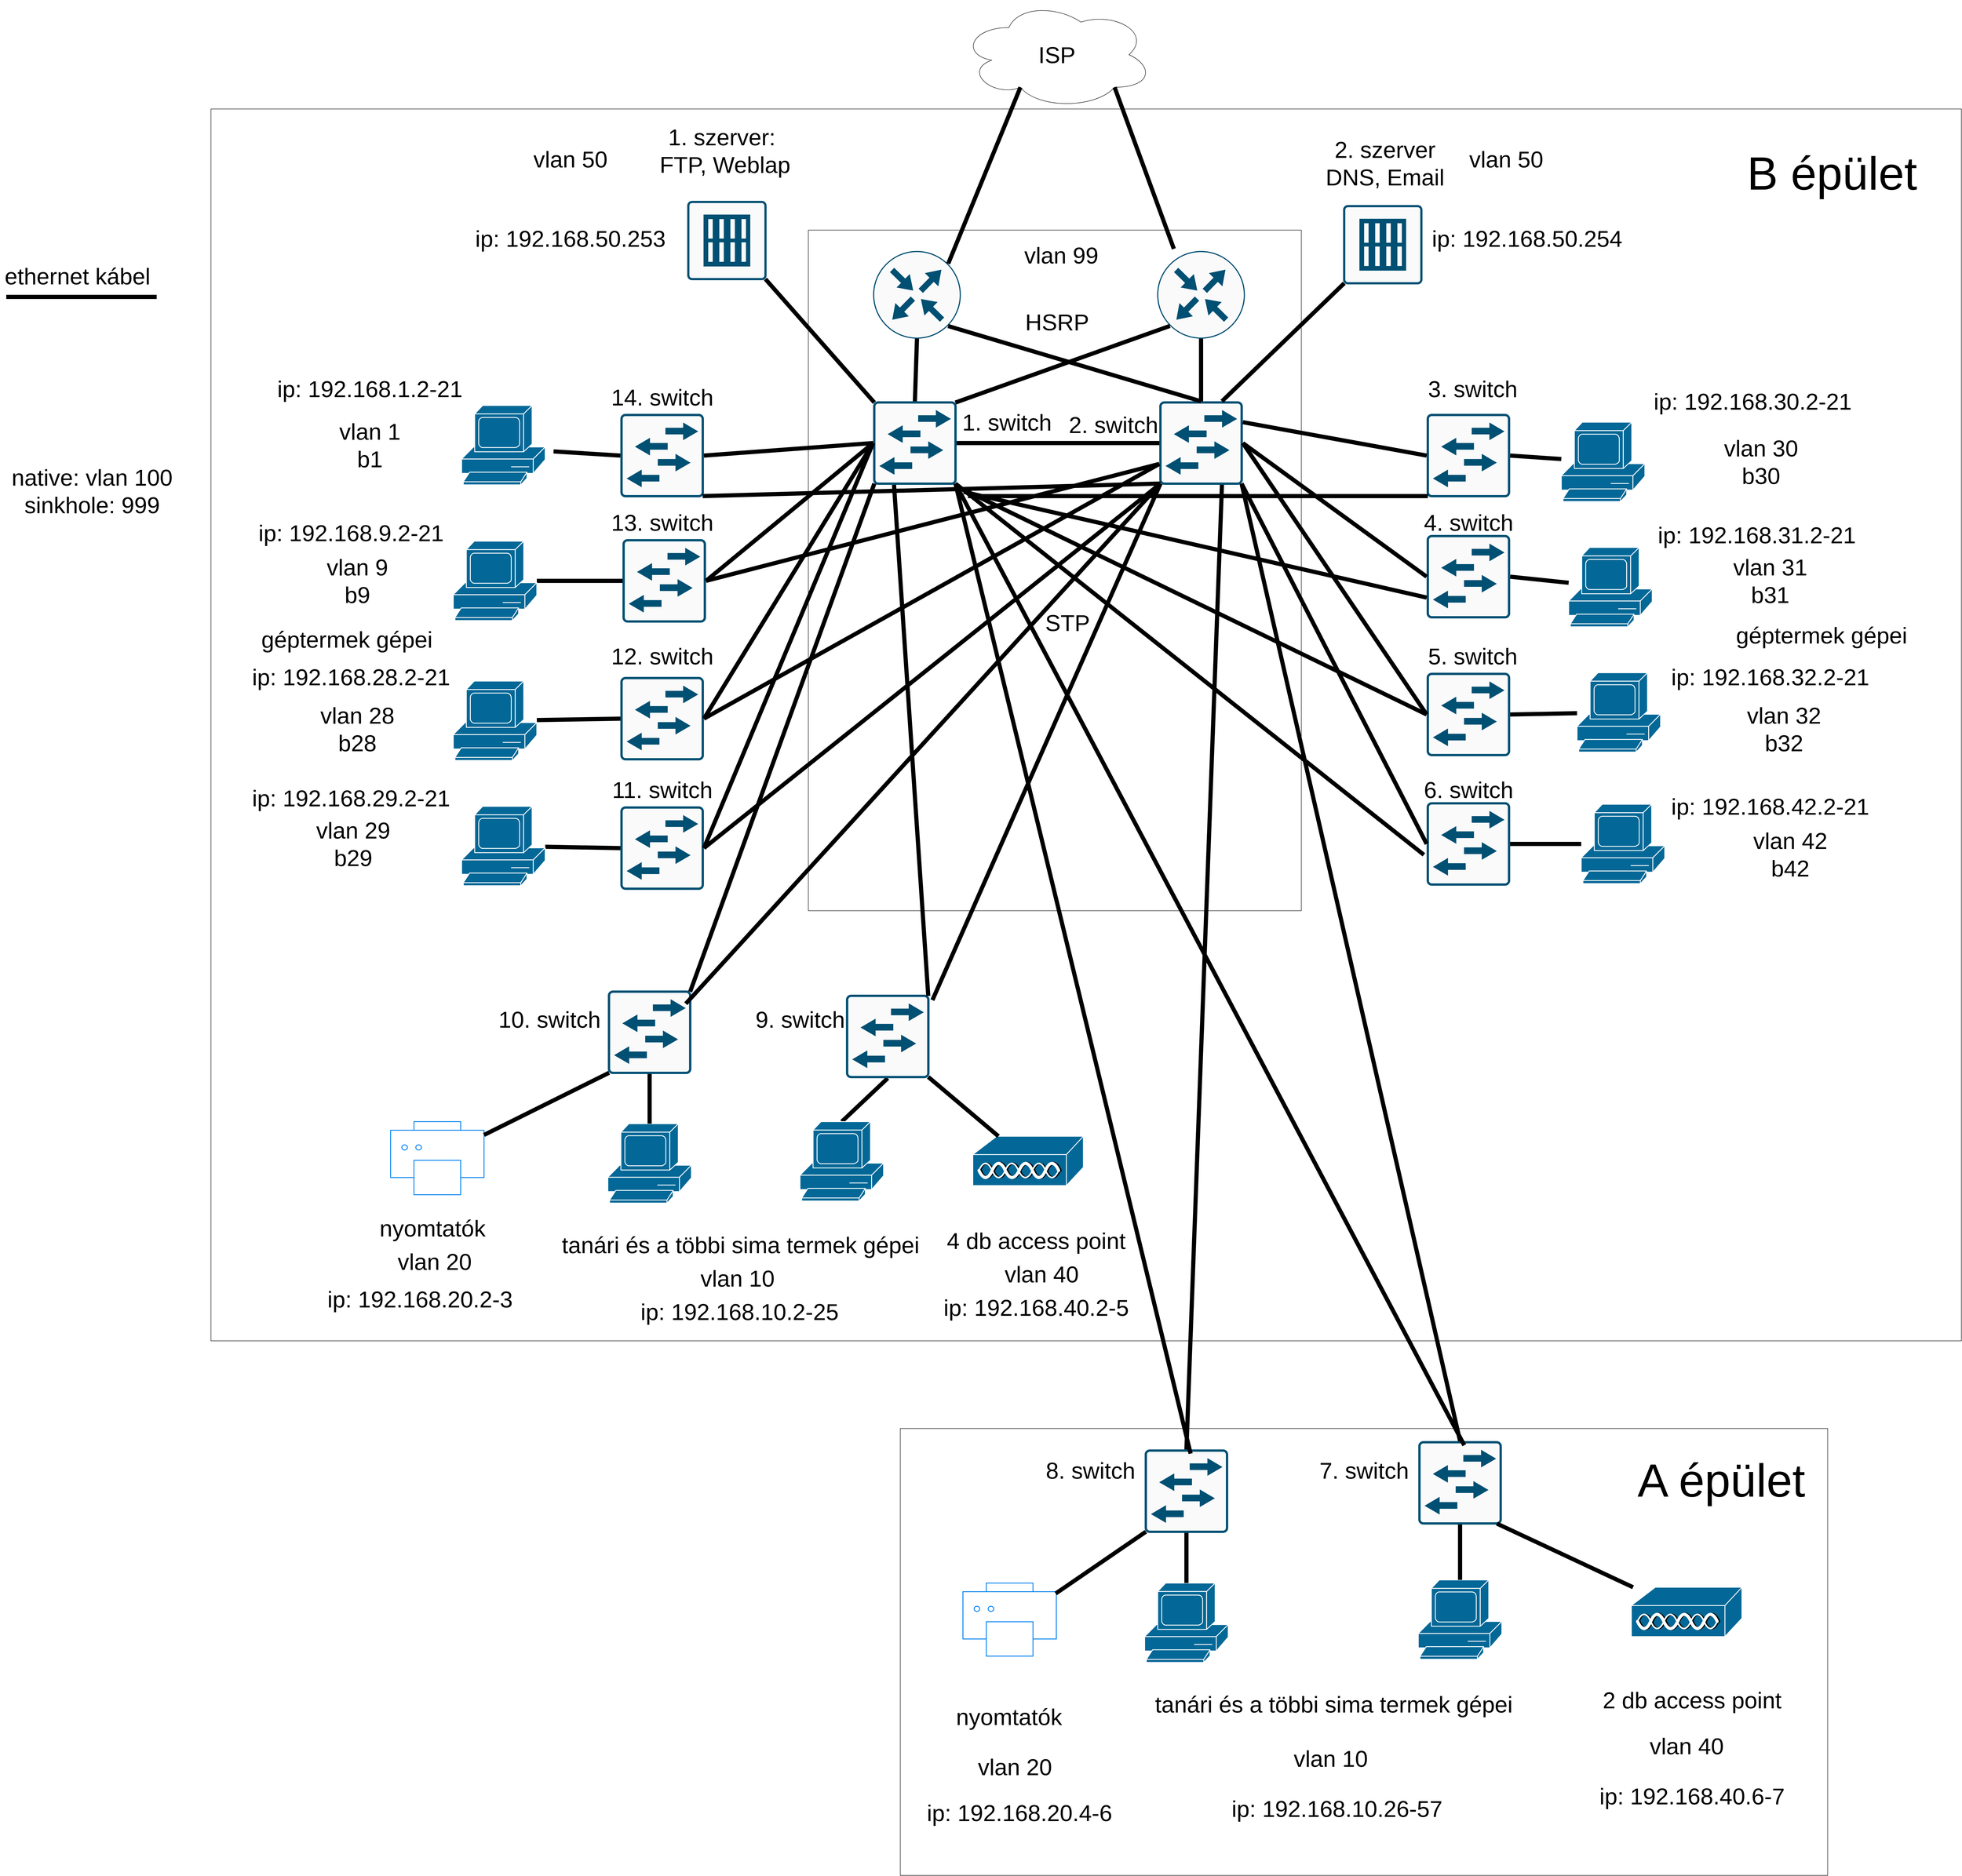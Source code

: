 <mxfile version="24.4.9" type="onedrive">
  <diagram name="1 oldal" id="5TYRXfatZ5aeEl5Z-cwk">
    <mxGraphModel grid="1" page="1" gridSize="10" guides="1" tooltips="1" connect="1" arrows="1" fold="1" pageScale="1" pageWidth="3300" pageHeight="4681" math="0" shadow="0">
      <root>
        <mxCell id="0" />
        <mxCell id="1" parent="0" />
        <mxCell id="AzIIUmgOgyJtSpiYgYKH-45" value="" style="whiteSpace=wrap;html=1;" vertex="1" parent="1">
          <mxGeometry x="1180" y="3190" width="2220" height="1070" as="geometry" />
        </mxCell>
        <mxCell id="AzIIUmgOgyJtSpiYgYKH-43" value="" style="whiteSpace=wrap;html=1;" vertex="1" parent="1">
          <mxGeometry x="-470" y="30" width="4190" height="2950" as="geometry" />
        </mxCell>
        <mxCell id="AzIIUmgOgyJtSpiYgYKH-12" value="" style="whiteSpace=wrap;html=1;" vertex="1" parent="1">
          <mxGeometry x="960" y="320" width="1180" height="1630" as="geometry" />
        </mxCell>
        <mxCell id="c3fOZQiKlPoVgO6o0xT0-1" value="ISP" style="ellipse;shape=cloud;whiteSpace=wrap;html=1;fontSize=55;" vertex="1" parent="1">
          <mxGeometry x="1325" y="-230" width="460" height="260" as="geometry" />
        </mxCell>
        <mxCell id="c3fOZQiKlPoVgO6o0xT0-2" value="" style="sketch=0;points=[[0.5,0,0],[1,0.5,0],[0.5,1,0],[0,0.5,0],[0.145,0.145,0],[0.856,0.145,0],[0.855,0.856,0],[0.145,0.855,0]];verticalLabelPosition=bottom;html=1;verticalAlign=top;aspect=fixed;align=center;pointerEvents=1;shape=mxgraph.cisco19.rect;prIcon=router;fillColor=#FAFAFA;strokeColor=#005073;fontSize=55;" vertex="1" parent="1">
          <mxGeometry x="1115" y="370" width="210" height="210" as="geometry" />
        </mxCell>
        <mxCell id="c3fOZQiKlPoVgO6o0xT0-3" value="" style="sketch=0;points=[[0.5,0,0],[1,0.5,0],[0.5,1,0],[0,0.5,0],[0.145,0.145,0],[0.856,0.145,0],[0.855,0.856,0],[0.145,0.855,0]];verticalLabelPosition=bottom;html=1;verticalAlign=top;aspect=fixed;align=center;pointerEvents=1;shape=mxgraph.cisco19.rect;prIcon=router;fillColor=#FAFAFA;strokeColor=#005073;fontSize=55;" vertex="1" parent="1">
          <mxGeometry x="1795" y="370" width="210" height="210" as="geometry" />
        </mxCell>
        <mxCell id="c3fOZQiKlPoVgO6o0xT0-4" value="" style="sketch=0;points=[[0.015,0.015,0],[0.985,0.015,0],[0.985,0.985,0],[0.015,0.985,0],[0.25,0,0],[0.5,0,0],[0.75,0,0],[1,0.25,0],[1,0.5,0],[1,0.75,0],[0.75,1,0],[0.5,1,0],[0.25,1,0],[0,0.75,0],[0,0.5,0],[0,0.25,0]];verticalLabelPosition=bottom;html=1;verticalAlign=top;aspect=fixed;align=center;pointerEvents=1;shape=mxgraph.cisco19.rect;prIcon=l2_switch;fillColor=#FAFAFA;strokeColor=#005073;fontSize=55;" vertex="1" parent="1">
          <mxGeometry x="1115" y="730" width="200" height="200" as="geometry" />
        </mxCell>
        <mxCell id="c3fOZQiKlPoVgO6o0xT0-5" value="" style="sketch=0;points=[[0.015,0.015,0],[0.985,0.015,0],[0.985,0.985,0],[0.015,0.985,0],[0.25,0,0],[0.5,0,0],[0.75,0,0],[1,0.25,0],[1,0.5,0],[1,0.75,0],[0.75,1,0],[0.5,1,0],[0.25,1,0],[0,0.75,0],[0,0.5,0],[0,0.25,0]];verticalLabelPosition=bottom;html=1;verticalAlign=top;aspect=fixed;align=center;pointerEvents=1;shape=mxgraph.cisco19.rect;prIcon=l2_switch;fillColor=#FAFAFA;strokeColor=#005073;fontSize=55;" vertex="1" parent="1">
          <mxGeometry x="1800" y="730" width="200" height="200" as="geometry" />
        </mxCell>
        <mxCell id="YpwqEtSU8wjXPmO63XaZ-47" style="edgeStyle=none;rounded=0;orthogonalLoop=1;jettySize=auto;html=1;exitX=0;exitY=0.5;exitDx=0;exitDy=0;exitPerimeter=0;strokeWidth=10;fontSize=55;endArrow=none;endFill=0;" edge="1" parent="1" source="c3fOZQiKlPoVgO6o0xT0-6">
          <mxGeometry relative="1" as="geometry">
            <mxPoint x="350" y="850" as="targetPoint" />
          </mxGeometry>
        </mxCell>
        <mxCell id="c3fOZQiKlPoVgO6o0xT0-6" value="" style="sketch=0;points=[[0.015,0.015,0],[0.985,0.015,0],[0.985,0.985,0],[0.015,0.985,0],[0.25,0,0],[0.5,0,0],[0.75,0,0],[1,0.25,0],[1,0.5,0],[1,0.75,0],[0.75,1,0],[0.5,1,0],[0.25,1,0],[0,0.75,0],[0,0.5,0],[0,0.25,0]];verticalLabelPosition=bottom;html=1;verticalAlign=top;aspect=fixed;align=center;pointerEvents=1;shape=mxgraph.cisco19.rect;prIcon=l2_switch;fillColor=#FAFAFA;strokeColor=#005073;fontSize=55;" vertex="1" parent="1">
          <mxGeometry x="510" y="760" width="200" height="200" as="geometry" />
        </mxCell>
        <mxCell id="YpwqEtSU8wjXPmO63XaZ-43" style="edgeStyle=none;rounded=0;orthogonalLoop=1;jettySize=auto;html=1;exitX=1;exitY=0.5;exitDx=0;exitDy=0;exitPerimeter=0;strokeWidth=10;fontSize=55;endArrow=none;endFill=0;" edge="1" parent="1" source="c3fOZQiKlPoVgO6o0xT0-7" target="YpwqEtSU8wjXPmO63XaZ-39">
          <mxGeometry relative="1" as="geometry" />
        </mxCell>
        <mxCell id="c3fOZQiKlPoVgO6o0xT0-7" value="" style="sketch=0;points=[[0.015,0.015,0],[0.985,0.015,0],[0.985,0.985,0],[0.015,0.985,0],[0.25,0,0],[0.5,0,0],[0.75,0,0],[1,0.25,0],[1,0.5,0],[1,0.75,0],[0.75,1,0],[0.5,1,0],[0.25,1,0],[0,0.75,0],[0,0.5,0],[0,0.25,0]];verticalLabelPosition=bottom;html=1;verticalAlign=top;aspect=fixed;align=center;pointerEvents=1;shape=mxgraph.cisco19.rect;prIcon=l2_switch;fillColor=#FAFAFA;strokeColor=#005073;fontSize=55;" vertex="1" parent="1">
          <mxGeometry x="2440" y="760" width="200" height="200" as="geometry" />
        </mxCell>
        <mxCell id="YpwqEtSU8wjXPmO63XaZ-48" style="edgeStyle=none;rounded=0;orthogonalLoop=1;jettySize=auto;html=1;exitX=0;exitY=0.5;exitDx=0;exitDy=0;exitPerimeter=0;strokeWidth=10;fontSize=55;endArrow=none;endFill=0;" edge="1" parent="1" source="c3fOZQiKlPoVgO6o0xT0-8" target="YpwqEtSU8wjXPmO63XaZ-34">
          <mxGeometry relative="1" as="geometry" />
        </mxCell>
        <mxCell id="c3fOZQiKlPoVgO6o0xT0-8" value="" style="sketch=0;points=[[0.015,0.015,0],[0.985,0.015,0],[0.985,0.985,0],[0.015,0.985,0],[0.25,0,0],[0.5,0,0],[0.75,0,0],[1,0.25,0],[1,0.5,0],[1,0.75,0],[0.75,1,0],[0.5,1,0],[0.25,1,0],[0,0.75,0],[0,0.5,0],[0,0.25,0]];verticalLabelPosition=bottom;html=1;verticalAlign=top;aspect=fixed;align=center;pointerEvents=1;shape=mxgraph.cisco19.rect;prIcon=l2_switch;fillColor=#FAFAFA;strokeColor=#005073;fontSize=55;" vertex="1" parent="1">
          <mxGeometry x="515" y="1060" width="200" height="200" as="geometry" />
        </mxCell>
        <mxCell id="YpwqEtSU8wjXPmO63XaZ-44" style="edgeStyle=none;rounded=0;orthogonalLoop=1;jettySize=auto;html=1;exitX=1;exitY=0.5;exitDx=0;exitDy=0;exitPerimeter=0;strokeWidth=10;fontSize=55;endArrow=none;endFill=0;" edge="1" parent="1" source="c3fOZQiKlPoVgO6o0xT0-9" target="YpwqEtSU8wjXPmO63XaZ-40">
          <mxGeometry relative="1" as="geometry" />
        </mxCell>
        <mxCell id="c3fOZQiKlPoVgO6o0xT0-9" value="" style="sketch=0;points=[[0.015,0.015,0],[0.985,0.015,0],[0.985,0.985,0],[0.015,0.985,0],[0.25,0,0],[0.5,0,0],[0.75,0,0],[1,0.25,0],[1,0.5,0],[1,0.75,0],[0.75,1,0],[0.5,1,0],[0.25,1,0],[0,0.75,0],[0,0.5,0],[0,0.25,0]];verticalLabelPosition=bottom;html=1;verticalAlign=top;aspect=fixed;align=center;pointerEvents=1;shape=mxgraph.cisco19.rect;prIcon=l2_switch;fillColor=#FAFAFA;strokeColor=#005073;fontSize=55;" vertex="1" parent="1">
          <mxGeometry x="2440" y="1050" width="200" height="200" as="geometry" />
        </mxCell>
        <mxCell id="YpwqEtSU8wjXPmO63XaZ-49" style="edgeStyle=none;rounded=0;orthogonalLoop=1;jettySize=auto;html=1;exitX=0;exitY=0.5;exitDx=0;exitDy=0;exitPerimeter=0;strokeWidth=10;fontSize=55;endArrow=none;endFill=0;" edge="1" parent="1" source="c3fOZQiKlPoVgO6o0xT0-10" target="YpwqEtSU8wjXPmO63XaZ-35">
          <mxGeometry relative="1" as="geometry" />
        </mxCell>
        <mxCell id="c3fOZQiKlPoVgO6o0xT0-10" value="" style="sketch=0;points=[[0.015,0.015,0],[0.985,0.015,0],[0.985,0.985,0],[0.015,0.985,0],[0.25,0,0],[0.5,0,0],[0.75,0,0],[1,0.25,0],[1,0.5,0],[1,0.75,0],[0.75,1,0],[0.5,1,0],[0.25,1,0],[0,0.75,0],[0,0.5,0],[0,0.25,0]];verticalLabelPosition=bottom;html=1;verticalAlign=top;aspect=fixed;align=center;pointerEvents=1;shape=mxgraph.cisco19.rect;prIcon=l2_switch;fillColor=#FAFAFA;strokeColor=#005073;fontSize=55;" vertex="1" parent="1">
          <mxGeometry x="510" y="1390" width="200" height="200" as="geometry" />
        </mxCell>
        <mxCell id="YpwqEtSU8wjXPmO63XaZ-45" style="edgeStyle=none;rounded=0;orthogonalLoop=1;jettySize=auto;html=1;exitX=1;exitY=0.5;exitDx=0;exitDy=0;exitPerimeter=0;strokeWidth=10;fontSize=55;endArrow=none;endFill=0;" edge="1" parent="1" source="c3fOZQiKlPoVgO6o0xT0-11" target="YpwqEtSU8wjXPmO63XaZ-41">
          <mxGeometry relative="1" as="geometry" />
        </mxCell>
        <mxCell id="c3fOZQiKlPoVgO6o0xT0-11" value="" style="sketch=0;points=[[0.015,0.015,0],[0.985,0.015,0],[0.985,0.985,0],[0.015,0.985,0],[0.25,0,0],[0.5,0,0],[0.75,0,0],[1,0.25,0],[1,0.5,0],[1,0.75,0],[0.75,1,0],[0.5,1,0],[0.25,1,0],[0,0.75,0],[0,0.5,0],[0,0.25,0]];verticalLabelPosition=bottom;html=1;verticalAlign=top;aspect=fixed;align=center;pointerEvents=1;shape=mxgraph.cisco19.rect;prIcon=l2_switch;fillColor=#FAFAFA;strokeColor=#005073;fontSize=55;" vertex="1" parent="1">
          <mxGeometry x="2440" y="1380" width="200" height="200" as="geometry" />
        </mxCell>
        <mxCell id="YpwqEtSU8wjXPmO63XaZ-50" style="edgeStyle=none;rounded=0;orthogonalLoop=1;jettySize=auto;html=1;exitX=0;exitY=0.5;exitDx=0;exitDy=0;exitPerimeter=0;strokeWidth=10;fontSize=55;endArrow=none;endFill=0;" edge="1" parent="1" source="c3fOZQiKlPoVgO6o0xT0-12" target="YpwqEtSU8wjXPmO63XaZ-36">
          <mxGeometry relative="1" as="geometry" />
        </mxCell>
        <mxCell id="c3fOZQiKlPoVgO6o0xT0-12" value="" style="sketch=0;points=[[0.015,0.015,0],[0.985,0.015,0],[0.985,0.985,0],[0.015,0.985,0],[0.25,0,0],[0.5,0,0],[0.75,0,0],[1,0.25,0],[1,0.5,0],[1,0.75,0],[0.75,1,0],[0.5,1,0],[0.25,1,0],[0,0.75,0],[0,0.5,0],[0,0.25,0]];verticalLabelPosition=bottom;html=1;verticalAlign=top;aspect=fixed;align=center;pointerEvents=1;shape=mxgraph.cisco19.rect;prIcon=l2_switch;fillColor=#FAFAFA;strokeColor=#005073;fontSize=55;" vertex="1" parent="1">
          <mxGeometry x="510" y="1700" width="200" height="200" as="geometry" />
        </mxCell>
        <mxCell id="YpwqEtSU8wjXPmO63XaZ-46" style="edgeStyle=none;rounded=0;orthogonalLoop=1;jettySize=auto;html=1;exitX=1;exitY=0.5;exitDx=0;exitDy=0;exitPerimeter=0;strokeWidth=10;fontSize=55;endArrow=none;endFill=0;" edge="1" parent="1" source="c3fOZQiKlPoVgO6o0xT0-13" target="YpwqEtSU8wjXPmO63XaZ-42">
          <mxGeometry relative="1" as="geometry" />
        </mxCell>
        <mxCell id="c3fOZQiKlPoVgO6o0xT0-13" value="" style="sketch=0;points=[[0.015,0.015,0],[0.985,0.015,0],[0.985,0.985,0],[0.015,0.985,0],[0.25,0,0],[0.5,0,0],[0.75,0,0],[1,0.25,0],[1,0.5,0],[1,0.75,0],[0.75,1,0],[0.5,1,0],[0.25,1,0],[0,0.75,0],[0,0.5,0],[0,0.25,0]];verticalLabelPosition=bottom;html=1;verticalAlign=top;aspect=fixed;align=center;pointerEvents=1;shape=mxgraph.cisco19.rect;prIcon=l2_switch;fillColor=#FAFAFA;strokeColor=#005073;fontSize=55;" vertex="1" parent="1">
          <mxGeometry x="2440" y="1690" width="200" height="200" as="geometry" />
        </mxCell>
        <mxCell id="c3fOZQiKlPoVgO6o0xT0-18" value="" style="sketch=0;points=[[0.015,0.015,0],[0.985,0.015,0],[0.985,0.985,0],[0.015,0.985,0],[0.25,0,0],[0.5,0,0],[0.75,0,0],[1,0.25,0],[1,0.5,0],[1,0.75,0],[0.75,1,0],[0.5,1,0],[0.25,1,0],[0,0.75,0],[0,0.5,0],[0,0.25,0]];verticalLabelPosition=bottom;html=1;verticalAlign=top;aspect=fixed;align=center;pointerEvents=1;shape=mxgraph.cisco19.rect;prIcon=l2_switch;fillColor=#FAFAFA;strokeColor=#005073;fontSize=55;" vertex="1" parent="1">
          <mxGeometry x="480" y="2141" width="200" height="200" as="geometry" />
        </mxCell>
        <mxCell id="YpwqEtSU8wjXPmO63XaZ-52" style="edgeStyle=none;rounded=0;orthogonalLoop=1;jettySize=auto;html=1;exitX=0.5;exitY=1;exitDx=0;exitDy=0;exitPerimeter=0;strokeWidth=10;fontSize=55;endArrow=none;endFill=0;entryX=0.5;entryY=0;entryDx=0;entryDy=0;entryPerimeter=0;" edge="1" parent="1" source="c3fOZQiKlPoVgO6o0xT0-19" target="YpwqEtSU8wjXPmO63XaZ-38">
          <mxGeometry relative="1" as="geometry">
            <mxPoint x="1160" y="2430" as="targetPoint" />
          </mxGeometry>
        </mxCell>
        <mxCell id="c3fOZQiKlPoVgO6o0xT0-19" value="" style="sketch=0;points=[[0.015,0.015,0],[0.985,0.015,0],[0.985,0.985,0],[0.015,0.985,0],[0.25,0,0],[0.5,0,0],[0.75,0,0],[1,0.25,0],[1,0.5,0],[1,0.75,0],[0.75,1,0],[0.5,1,0],[0.25,1,0],[0,0.75,0],[0,0.5,0],[0,0.25,0]];verticalLabelPosition=bottom;html=1;verticalAlign=top;aspect=fixed;align=center;pointerEvents=1;shape=mxgraph.cisco19.rect;prIcon=l2_switch;fillColor=#FAFAFA;strokeColor=#005073;fontSize=55;" vertex="1" parent="1">
          <mxGeometry x="1050" y="2151" width="200" height="200" as="geometry" />
        </mxCell>
        <mxCell id="c3fOZQiKlPoVgO6o0xT0-20" value="" style="sketch=0;points=[[0.015,0.015,0],[0.985,0.015,0],[0.985,0.985,0],[0.015,0.985,0],[0.25,0,0],[0.5,0,0],[0.75,0,0],[1,0.25,0],[1,0.5,0],[1,0.75,0],[0.75,1,0],[0.5,1,0],[0.25,1,0],[0,0.75,0],[0,0.5,0],[0,0.25,0]];verticalLabelPosition=bottom;html=1;verticalAlign=top;aspect=fixed;align=center;pointerEvents=1;shape=mxgraph.cisco19.rect;prIcon=l2_switch;fillColor=#FAFAFA;strokeColor=#005073;fontSize=55;" vertex="1" parent="1">
          <mxGeometry x="1765" y="3240" width="200" height="200" as="geometry" />
        </mxCell>
        <mxCell id="c3fOZQiKlPoVgO6o0xT0-21" value="" style="sketch=0;points=[[0.015,0.015,0],[0.985,0.015,0],[0.985,0.985,0],[0.015,0.985,0],[0.25,0,0],[0.5,0,0],[0.75,0,0],[1,0.25,0],[1,0.5,0],[1,0.75,0],[0.75,1,0],[0.5,1,0],[0.25,1,0],[0,0.75,0],[0,0.5,0],[0,0.25,0]];verticalLabelPosition=bottom;html=1;verticalAlign=top;aspect=fixed;align=center;pointerEvents=1;shape=mxgraph.cisco19.rect;prIcon=l2_switch;fillColor=#FAFAFA;strokeColor=#005073;fontSize=55;" vertex="1" parent="1">
          <mxGeometry x="2420" y="3220" width="200" height="200" as="geometry" />
        </mxCell>
        <mxCell id="YpwqEtSU8wjXPmO63XaZ-1" style="edgeStyle=none;rounded=0;orthogonalLoop=1;jettySize=auto;html=1;exitX=0.31;exitY=0.8;exitDx=0;exitDy=0;exitPerimeter=0;entryX=0.856;entryY=0.145;entryDx=0;entryDy=0;entryPerimeter=0;strokeWidth=10;fontSize=55;endArrow=none;endFill=0;" edge="1" parent="1" source="c3fOZQiKlPoVgO6o0xT0-1" target="c3fOZQiKlPoVgO6o0xT0-2">
          <mxGeometry relative="1" as="geometry" />
        </mxCell>
        <mxCell id="YpwqEtSU8wjXPmO63XaZ-2" style="edgeStyle=none;rounded=0;orthogonalLoop=1;jettySize=auto;html=1;exitX=0.8;exitY=0.8;exitDx=0;exitDy=0;exitPerimeter=0;entryX=0.19;entryY=-0.024;entryDx=0;entryDy=0;entryPerimeter=0;strokeWidth=10;fontSize=55;endArrow=none;endFill=0;" edge="1" parent="1" source="c3fOZQiKlPoVgO6o0xT0-1" target="c3fOZQiKlPoVgO6o0xT0-3">
          <mxGeometry relative="1" as="geometry" />
        </mxCell>
        <mxCell id="YpwqEtSU8wjXPmO63XaZ-3" style="edgeStyle=none;rounded=0;orthogonalLoop=1;jettySize=auto;html=1;exitX=0.5;exitY=1;exitDx=0;exitDy=0;exitPerimeter=0;entryX=0.5;entryY=0;entryDx=0;entryDy=0;entryPerimeter=0;strokeWidth=10;fontSize=55;endArrow=none;endFill=0;" edge="1" parent="1" source="c3fOZQiKlPoVgO6o0xT0-3" target="c3fOZQiKlPoVgO6o0xT0-5">
          <mxGeometry relative="1" as="geometry" />
        </mxCell>
        <mxCell id="YpwqEtSU8wjXPmO63XaZ-5" style="edgeStyle=none;rounded=0;orthogonalLoop=1;jettySize=auto;html=1;exitX=0.145;exitY=0.855;exitDx=0;exitDy=0;exitPerimeter=0;entryX=0.985;entryY=0.015;entryDx=0;entryDy=0;entryPerimeter=0;strokeWidth=10;fontSize=55;endArrow=none;endFill=0;" edge="1" parent="1" source="c3fOZQiKlPoVgO6o0xT0-3" target="c3fOZQiKlPoVgO6o0xT0-4">
          <mxGeometry relative="1" as="geometry" />
        </mxCell>
        <mxCell id="YpwqEtSU8wjXPmO63XaZ-6" style="edgeStyle=none;rounded=0;orthogonalLoop=1;jettySize=auto;html=1;exitX=0.5;exitY=1;exitDx=0;exitDy=0;exitPerimeter=0;entryX=0.5;entryY=0;entryDx=0;entryDy=0;entryPerimeter=0;strokeWidth=10;fontSize=55;endArrow=none;endFill=0;" edge="1" parent="1" source="c3fOZQiKlPoVgO6o0xT0-2" target="c3fOZQiKlPoVgO6o0xT0-4">
          <mxGeometry relative="1" as="geometry" />
        </mxCell>
        <mxCell id="YpwqEtSU8wjXPmO63XaZ-8" style="edgeStyle=none;rounded=0;orthogonalLoop=1;jettySize=auto;html=1;exitX=0.855;exitY=0.856;exitDx=0;exitDy=0;exitPerimeter=0;entryX=0.5;entryY=0;entryDx=0;entryDy=0;entryPerimeter=0;strokeWidth=10;fontSize=55;endArrow=none;endFill=0;" edge="1" parent="1" source="c3fOZQiKlPoVgO6o0xT0-2" target="c3fOZQiKlPoVgO6o0xT0-5">
          <mxGeometry relative="1" as="geometry" />
        </mxCell>
        <mxCell id="YpwqEtSU8wjXPmO63XaZ-9" style="edgeStyle=none;rounded=0;orthogonalLoop=1;jettySize=auto;html=1;exitX=0;exitY=0.5;exitDx=0;exitDy=0;exitPerimeter=0;entryX=1;entryY=0.5;entryDx=0;entryDy=0;entryPerimeter=0;strokeWidth=10;fontSize=55;endArrow=none;endFill=0;" edge="1" parent="1" source="c3fOZQiKlPoVgO6o0xT0-4" target="c3fOZQiKlPoVgO6o0xT0-6">
          <mxGeometry relative="1" as="geometry" />
        </mxCell>
        <mxCell id="YpwqEtSU8wjXPmO63XaZ-10" style="edgeStyle=none;rounded=0;orthogonalLoop=1;jettySize=auto;html=1;exitX=0;exitY=0.5;exitDx=0;exitDy=0;exitPerimeter=0;entryX=1;entryY=0.5;entryDx=0;entryDy=0;entryPerimeter=0;strokeWidth=10;fontSize=55;endArrow=none;endFill=0;" edge="1" parent="1" source="c3fOZQiKlPoVgO6o0xT0-4" target="c3fOZQiKlPoVgO6o0xT0-8">
          <mxGeometry relative="1" as="geometry" />
        </mxCell>
        <mxCell id="YpwqEtSU8wjXPmO63XaZ-11" style="edgeStyle=none;rounded=0;orthogonalLoop=1;jettySize=auto;html=1;exitX=0;exitY=0.5;exitDx=0;exitDy=0;exitPerimeter=0;entryX=1;entryY=0.5;entryDx=0;entryDy=0;entryPerimeter=0;strokeWidth=10;fontSize=55;endArrow=none;endFill=0;" edge="1" parent="1" source="c3fOZQiKlPoVgO6o0xT0-4" target="c3fOZQiKlPoVgO6o0xT0-10">
          <mxGeometry relative="1" as="geometry" />
        </mxCell>
        <mxCell id="YpwqEtSU8wjXPmO63XaZ-12" style="edgeStyle=none;rounded=0;orthogonalLoop=1;jettySize=auto;html=1;exitX=0;exitY=0.5;exitDx=0;exitDy=0;exitPerimeter=0;entryX=1;entryY=0.5;entryDx=0;entryDy=0;entryPerimeter=0;strokeWidth=10;fontSize=55;endArrow=none;endFill=0;" edge="1" parent="1" source="c3fOZQiKlPoVgO6o0xT0-4" target="c3fOZQiKlPoVgO6o0xT0-12">
          <mxGeometry relative="1" as="geometry" />
        </mxCell>
        <mxCell id="YpwqEtSU8wjXPmO63XaZ-13" style="edgeStyle=none;rounded=0;orthogonalLoop=1;jettySize=auto;html=1;exitX=0.015;exitY=0.985;exitDx=0;exitDy=0;exitPerimeter=0;entryX=0.985;entryY=0.015;entryDx=0;entryDy=0;entryPerimeter=0;strokeWidth=10;fontSize=55;endArrow=none;endFill=0;" edge="1" parent="1" source="c3fOZQiKlPoVgO6o0xT0-4" target="c3fOZQiKlPoVgO6o0xT0-18">
          <mxGeometry relative="1" as="geometry">
            <mxPoint x="1493" y="1777" as="sourcePoint" />
          </mxGeometry>
        </mxCell>
        <mxCell id="YpwqEtSU8wjXPmO63XaZ-14" style="edgeStyle=none;rounded=0;orthogonalLoop=1;jettySize=auto;html=1;exitX=0.25;exitY=1;exitDx=0;exitDy=0;exitPerimeter=0;entryX=0.985;entryY=0.015;entryDx=0;entryDy=0;entryPerimeter=0;strokeWidth=10;fontSize=55;endArrow=none;endFill=0;" edge="1" parent="1" source="c3fOZQiKlPoVgO6o0xT0-4" target="c3fOZQiKlPoVgO6o0xT0-19">
          <mxGeometry relative="1" as="geometry">
            <mxPoint x="1590" y="1780" as="sourcePoint" />
          </mxGeometry>
        </mxCell>
        <mxCell id="YpwqEtSU8wjXPmO63XaZ-15" style="edgeStyle=none;rounded=0;orthogonalLoop=1;jettySize=auto;html=1;exitX=0.75;exitY=1;exitDx=0;exitDy=0;exitPerimeter=0;entryX=0.5;entryY=0;entryDx=0;entryDy=0;entryPerimeter=0;strokeWidth=10;fontSize=55;endArrow=none;endFill=0;" edge="1" parent="1" source="c3fOZQiKlPoVgO6o0xT0-5" target="c3fOZQiKlPoVgO6o0xT0-20">
          <mxGeometry relative="1" as="geometry">
            <mxPoint x="1590" y="1780" as="sourcePoint" />
          </mxGeometry>
        </mxCell>
        <mxCell id="YpwqEtSU8wjXPmO63XaZ-16" style="edgeStyle=none;rounded=0;orthogonalLoop=1;jettySize=auto;html=1;exitX=0.985;exitY=0.985;exitDx=0;exitDy=0;exitPerimeter=0;entryX=0.5;entryY=0;entryDx=0;entryDy=0;entryPerimeter=0;strokeWidth=10;fontSize=55;endArrow=none;endFill=0;" edge="1" parent="1" source="c3fOZQiKlPoVgO6o0xT0-5" target="c3fOZQiKlPoVgO6o0xT0-21">
          <mxGeometry relative="1" as="geometry">
            <mxPoint x="1640" y="1780" as="sourcePoint" />
          </mxGeometry>
        </mxCell>
        <mxCell id="YpwqEtSU8wjXPmO63XaZ-17" style="edgeStyle=none;rounded=0;orthogonalLoop=1;jettySize=auto;html=1;exitX=1;exitY=0.25;exitDx=0;exitDy=0;exitPerimeter=0;entryX=0;entryY=0.5;entryDx=0;entryDy=0;entryPerimeter=0;strokeWidth=10;fontSize=55;endArrow=none;endFill=0;" edge="1" parent="1" source="c3fOZQiKlPoVgO6o0xT0-5" target="c3fOZQiKlPoVgO6o0xT0-7">
          <mxGeometry relative="1" as="geometry" />
        </mxCell>
        <mxCell id="YpwqEtSU8wjXPmO63XaZ-18" style="edgeStyle=none;rounded=0;orthogonalLoop=1;jettySize=auto;html=1;exitX=1;exitY=0.5;exitDx=0;exitDy=0;exitPerimeter=0;entryX=0;entryY=0.5;entryDx=0;entryDy=0;entryPerimeter=0;strokeWidth=10;fontSize=55;endArrow=none;endFill=0;" edge="1" parent="1" source="c3fOZQiKlPoVgO6o0xT0-5" target="c3fOZQiKlPoVgO6o0xT0-9">
          <mxGeometry relative="1" as="geometry" />
        </mxCell>
        <mxCell id="YpwqEtSU8wjXPmO63XaZ-19" style="edgeStyle=none;rounded=0;orthogonalLoop=1;jettySize=auto;html=1;exitX=1;exitY=0.5;exitDx=0;exitDy=0;exitPerimeter=0;entryX=0;entryY=0.5;entryDx=0;entryDy=0;entryPerimeter=0;strokeWidth=10;fontSize=55;endArrow=none;endFill=0;" edge="1" parent="1" source="c3fOZQiKlPoVgO6o0xT0-5" target="c3fOZQiKlPoVgO6o0xT0-11">
          <mxGeometry relative="1" as="geometry" />
        </mxCell>
        <mxCell id="YpwqEtSU8wjXPmO63XaZ-20" style="edgeStyle=none;rounded=0;orthogonalLoop=1;jettySize=auto;html=1;entryX=0;entryY=0.5;entryDx=0;entryDy=0;entryPerimeter=0;strokeWidth=10;fontSize=55;endArrow=none;endFill=0;exitX=0.985;exitY=0.985;exitDx=0;exitDy=0;exitPerimeter=0;" edge="1" parent="1" source="c3fOZQiKlPoVgO6o0xT0-5" target="c3fOZQiKlPoVgO6o0xT0-13">
          <mxGeometry relative="1" as="geometry">
            <mxPoint x="2010" y="1360" as="sourcePoint" />
          </mxGeometry>
        </mxCell>
        <mxCell id="YpwqEtSU8wjXPmO63XaZ-22" value="&lt;font style=&quot;font-size: 55px;&quot;&gt;1. switch&lt;/font&gt;" style="text;html=1;align=center;verticalAlign=middle;resizable=0;points=[];autosize=1;strokeColor=none;fillColor=none;fontSize=55;" vertex="1" parent="1">
          <mxGeometry x="1315" y="740" width="240" height="80" as="geometry" />
        </mxCell>
        <mxCell id="YpwqEtSU8wjXPmO63XaZ-23" value="&lt;font style=&quot;font-size: 55px;&quot;&gt;2. switch&lt;/font&gt;" style="text;html=1;align=center;verticalAlign=middle;resizable=0;points=[];autosize=1;strokeColor=none;fillColor=none;fontSize=55;" vertex="1" parent="1">
          <mxGeometry x="1570" y="746" width="240" height="80" as="geometry" />
        </mxCell>
        <mxCell id="YpwqEtSU8wjXPmO63XaZ-25" value="&lt;font style=&quot;font-size: 55px;&quot;&gt;HSRP&lt;/font&gt;" style="text;html=1;align=center;verticalAlign=middle;resizable=0;points=[];autosize=1;strokeColor=none;fillColor=none;fontSize=55;" vertex="1" parent="1">
          <mxGeometry x="1465" y="500" width="180" height="80" as="geometry" />
        </mxCell>
        <mxCell id="YpwqEtSU8wjXPmO63XaZ-26" style="edgeStyle=none;rounded=0;orthogonalLoop=1;jettySize=auto;html=1;exitX=1;exitY=0.5;exitDx=0;exitDy=0;exitPerimeter=0;entryX=0;entryY=0.5;entryDx=0;entryDy=0;entryPerimeter=0;strokeWidth=10;fontSize=55;endArrow=none;endFill=0;" edge="1" parent="1" source="c3fOZQiKlPoVgO6o0xT0-4" target="c3fOZQiKlPoVgO6o0xT0-5">
          <mxGeometry relative="1" as="geometry" />
        </mxCell>
        <mxCell id="YpwqEtSU8wjXPmO63XaZ-27" value="&lt;font style=&quot;font-size: 55px;&quot;&gt;STP&lt;/font&gt;" style="text;html=1;align=center;verticalAlign=middle;resizable=0;points=[];autosize=1;strokeColor=none;fillColor=none;fontSize=55;" vertex="1" parent="1">
          <mxGeometry x="1515" y="1220" width="130" height="80" as="geometry" />
        </mxCell>
        <mxCell id="YpwqEtSU8wjXPmO63XaZ-28" style="edgeStyle=none;rounded=0;orthogonalLoop=1;jettySize=auto;html=1;exitX=0.985;exitY=0.985;exitDx=0;exitDy=0;exitPerimeter=0;entryX=-0.033;entryY=0.63;entryDx=0;entryDy=0;entryPerimeter=0;strokeWidth=10;fontSize=55;endArrow=none;endFill=0;" edge="1" parent="1" source="c3fOZQiKlPoVgO6o0xT0-4" target="c3fOZQiKlPoVgO6o0xT0-13">
          <mxGeometry relative="1" as="geometry">
            <mxPoint x="1493" y="1583" as="targetPoint" />
          </mxGeometry>
        </mxCell>
        <mxCell id="YpwqEtSU8wjXPmO63XaZ-29" style="edgeStyle=none;rounded=0;orthogonalLoop=1;jettySize=auto;html=1;exitX=0.015;exitY=0.985;exitDx=0;exitDy=0;exitPerimeter=0;entryX=1;entryY=0.5;entryDx=0;entryDy=0;entryPerimeter=0;strokeWidth=10;fontSize=55;endArrow=none;endFill=0;" edge="1" parent="1" source="c3fOZQiKlPoVgO6o0xT0-5" target="c3fOZQiKlPoVgO6o0xT0-12">
          <mxGeometry relative="1" as="geometry">
            <mxPoint x="1687" y="1583" as="targetPoint" />
          </mxGeometry>
        </mxCell>
        <mxCell id="YpwqEtSU8wjXPmO63XaZ-33" value="" style="shape=mxgraph.cisco.computers_and_peripherals.pc;html=1;pointerEvents=1;dashed=0;fillColor=#036897;strokeColor=#ffffff;strokeWidth=2;verticalLabelPosition=bottom;verticalAlign=top;align=center;outlineConnect=0;fontSize=55;" vertex="1" parent="1">
          <mxGeometry x="130" y="740" width="200" height="190" as="geometry" />
        </mxCell>
        <mxCell id="YpwqEtSU8wjXPmO63XaZ-34" value="" style="shape=mxgraph.cisco.computers_and_peripherals.pc;html=1;pointerEvents=1;dashed=0;fillColor=#036897;strokeColor=#ffffff;strokeWidth=2;verticalLabelPosition=bottom;verticalAlign=top;align=center;outlineConnect=0;fontSize=55;" vertex="1" parent="1">
          <mxGeometry x="110" y="1065" width="200" height="190" as="geometry" />
        </mxCell>
        <mxCell id="YpwqEtSU8wjXPmO63XaZ-35" value="" style="shape=mxgraph.cisco.computers_and_peripherals.pc;html=1;pointerEvents=1;dashed=0;fillColor=#036897;strokeColor=#ffffff;strokeWidth=2;verticalLabelPosition=bottom;verticalAlign=top;align=center;outlineConnect=0;fontSize=55;" vertex="1" parent="1">
          <mxGeometry x="110" y="1400" width="200" height="190" as="geometry" />
        </mxCell>
        <mxCell id="YpwqEtSU8wjXPmO63XaZ-36" value="" style="shape=mxgraph.cisco.computers_and_peripherals.pc;html=1;pointerEvents=1;dashed=0;fillColor=#036897;strokeColor=#ffffff;strokeWidth=2;verticalLabelPosition=bottom;verticalAlign=top;align=center;outlineConnect=0;fontSize=55;" vertex="1" parent="1">
          <mxGeometry x="130" y="1700" width="200" height="190" as="geometry" />
        </mxCell>
        <mxCell id="YpwqEtSU8wjXPmO63XaZ-37" value="" style="shape=mxgraph.cisco.computers_and_peripherals.pc;html=1;pointerEvents=1;dashed=0;fillColor=#036897;strokeColor=#ffffff;strokeWidth=2;verticalLabelPosition=bottom;verticalAlign=top;align=center;outlineConnect=0;fontSize=55;" vertex="1" parent="1">
          <mxGeometry x="480" y="2460" width="200" height="190" as="geometry" />
        </mxCell>
        <mxCell id="YpwqEtSU8wjXPmO63XaZ-38" value="" style="shape=mxgraph.cisco.computers_and_peripherals.pc;html=1;pointerEvents=1;dashed=0;fillColor=#036897;strokeColor=#ffffff;strokeWidth=2;verticalLabelPosition=bottom;verticalAlign=top;align=center;outlineConnect=0;fontSize=55;" vertex="1" parent="1">
          <mxGeometry x="940" y="2455" width="200" height="190" as="geometry" />
        </mxCell>
        <mxCell id="YpwqEtSU8wjXPmO63XaZ-39" value="" style="shape=mxgraph.cisco.computers_and_peripherals.pc;html=1;pointerEvents=1;dashed=0;fillColor=#036897;strokeColor=#ffffff;strokeWidth=2;verticalLabelPosition=bottom;verticalAlign=top;align=center;outlineConnect=0;fontSize=55;" vertex="1" parent="1">
          <mxGeometry x="2762.36" y="780" width="200" height="190" as="geometry" />
        </mxCell>
        <mxCell id="YpwqEtSU8wjXPmO63XaZ-40" value="" style="shape=mxgraph.cisco.computers_and_peripherals.pc;html=1;pointerEvents=1;dashed=0;fillColor=#036897;strokeColor=#ffffff;strokeWidth=2;verticalLabelPosition=bottom;verticalAlign=top;align=center;outlineConnect=0;fontSize=55;" vertex="1" parent="1">
          <mxGeometry x="2780" y="1080" width="200" height="190" as="geometry" />
        </mxCell>
        <mxCell id="YpwqEtSU8wjXPmO63XaZ-41" value="" style="shape=mxgraph.cisco.computers_and_peripherals.pc;html=1;pointerEvents=1;dashed=0;fillColor=#036897;strokeColor=#ffffff;strokeWidth=2;verticalLabelPosition=bottom;verticalAlign=top;align=center;outlineConnect=0;fontSize=55;" vertex="1" parent="1">
          <mxGeometry x="2800" y="1380" width="200" height="190" as="geometry" />
        </mxCell>
        <mxCell id="YpwqEtSU8wjXPmO63XaZ-42" value="" style="shape=mxgraph.cisco.computers_and_peripherals.pc;html=1;pointerEvents=1;dashed=0;fillColor=#036897;strokeColor=#ffffff;strokeWidth=2;verticalLabelPosition=bottom;verticalAlign=top;align=center;outlineConnect=0;fontSize=55;" vertex="1" parent="1">
          <mxGeometry x="2810" y="1695" width="200" height="190" as="geometry" />
        </mxCell>
        <mxCell id="YpwqEtSU8wjXPmO63XaZ-51" style="edgeStyle=none;rounded=0;orthogonalLoop=1;jettySize=auto;html=1;exitX=0.5;exitY=1;exitDx=0;exitDy=0;exitPerimeter=0;entryX=0.5;entryY=0;entryDx=0;entryDy=0;entryPerimeter=0;strokeWidth=10;fontSize=55;endArrow=none;endFill=0;" edge="1" parent="1" source="c3fOZQiKlPoVgO6o0xT0-18" target="YpwqEtSU8wjXPmO63XaZ-37">
          <mxGeometry relative="1" as="geometry" />
        </mxCell>
        <mxCell id="YpwqEtSU8wjXPmO63XaZ-53" value="&lt;font style=&quot;font-size: 55px;&quot;&gt;géptermek gépei&lt;/font&gt;" style="text;html=1;align=center;verticalAlign=middle;resizable=0;points=[];autosize=1;strokeColor=none;fillColor=none;fontSize=55;" vertex="1" parent="1">
          <mxGeometry x="-360" y="1260" width="430" height="80" as="geometry" />
        </mxCell>
        <mxCell id="YpwqEtSU8wjXPmO63XaZ-54" value="&lt;font style=&quot;font-size: 55px;&quot;&gt;géptermek gépei&lt;/font&gt;" style="text;html=1;align=center;verticalAlign=middle;resizable=0;points=[];autosize=1;strokeColor=none;fillColor=none;fontSize=55;" vertex="1" parent="1">
          <mxGeometry x="3170" y="1250" width="430" height="80" as="geometry" />
        </mxCell>
        <mxCell id="YpwqEtSU8wjXPmO63XaZ-55" value="&lt;font style=&quot;font-size: 55px;&quot;&gt;tanári és a többi sima termek gépei&amp;nbsp;&lt;/font&gt;" style="text;html=1;align=center;verticalAlign=middle;resizable=0;points=[];autosize=1;strokeColor=none;fillColor=none;fontSize=55;" vertex="1" parent="1">
          <mxGeometry x="360" y="2710" width="890" height="80" as="geometry" />
        </mxCell>
        <mxCell id="YpwqEtSU8wjXPmO63XaZ-58" value="" style="shape=mxgraph.cisco.computers_and_peripherals.pc;html=1;pointerEvents=1;dashed=0;fillColor=#036897;strokeColor=#ffffff;strokeWidth=2;verticalLabelPosition=bottom;verticalAlign=top;align=center;outlineConnect=0;fontSize=55;" vertex="1" parent="1">
          <mxGeometry x="1765" y="3560" width="200" height="190" as="geometry" />
        </mxCell>
        <mxCell id="YpwqEtSU8wjXPmO63XaZ-59" value="" style="shape=mxgraph.cisco.computers_and_peripherals.pc;html=1;pointerEvents=1;dashed=0;fillColor=#036897;strokeColor=#ffffff;strokeWidth=2;verticalLabelPosition=bottom;verticalAlign=top;align=center;outlineConnect=0;fontSize=55;" vertex="1" parent="1">
          <mxGeometry x="2420" y="3552.5" width="200" height="190" as="geometry" />
        </mxCell>
        <mxCell id="YpwqEtSU8wjXPmO63XaZ-60" style="edgeStyle=none;rounded=0;orthogonalLoop=1;jettySize=auto;html=1;exitX=0.5;exitY=1;exitDx=0;exitDy=0;exitPerimeter=0;entryX=0.5;entryY=0;entryDx=0;entryDy=0;entryPerimeter=0;strokeWidth=10;fontSize=55;endArrow=none;endFill=0;" edge="1" parent="1" source="c3fOZQiKlPoVgO6o0xT0-20" target="YpwqEtSU8wjXPmO63XaZ-58">
          <mxGeometry relative="1" as="geometry" />
        </mxCell>
        <mxCell id="YpwqEtSU8wjXPmO63XaZ-61" style="edgeStyle=none;rounded=0;orthogonalLoop=1;jettySize=auto;html=1;exitX=0.5;exitY=1;exitDx=0;exitDy=0;exitPerimeter=0;entryX=0.5;entryY=0;entryDx=0;entryDy=0;entryPerimeter=0;strokeWidth=10;fontSize=55;endArrow=none;endFill=0;" edge="1" parent="1" source="c3fOZQiKlPoVgO6o0xT0-21" target="YpwqEtSU8wjXPmO63XaZ-59">
          <mxGeometry relative="1" as="geometry" />
        </mxCell>
        <mxCell id="AzIIUmgOgyJtSpiYgYKH-1" value="" style="sketch=0;points=[[0.015,0.015,0],[0.985,0.015,0],[0.985,0.985,0],[0.015,0.985,0],[0.25,0,0],[0.5,0,0],[0.75,0,0],[1,0.25,0],[1,0.5,0],[1,0.75,0],[0.75,1,0],[0.5,1,0],[0.25,1,0],[0,0.75,0],[0,0.5,0],[0,0.25,0]];verticalLabelPosition=bottom;html=1;verticalAlign=top;aspect=fixed;align=center;pointerEvents=1;shape=mxgraph.cisco19.rect;prIcon=blade_server;fillColor=#FAFAFA;strokeColor=#005073;" vertex="1" parent="1">
          <mxGeometry x="670" y="250" width="190" height="190" as="geometry" />
        </mxCell>
        <mxCell id="AzIIUmgOgyJtSpiYgYKH-2" value="" style="sketch=0;points=[[0.015,0.015,0],[0.985,0.015,0],[0.985,0.985,0],[0.015,0.985,0],[0.25,0,0],[0.5,0,0],[0.75,0,0],[1,0.25,0],[1,0.5,0],[1,0.75,0],[0.75,1,0],[0.5,1,0],[0.25,1,0],[0,0.75,0],[0,0.5,0],[0,0.25,0]];verticalLabelPosition=bottom;html=1;verticalAlign=top;aspect=fixed;align=center;pointerEvents=1;shape=mxgraph.cisco19.rect;prIcon=blade_server;fillColor=#FAFAFA;strokeColor=#005073;" vertex="1" parent="1">
          <mxGeometry x="2240" y="260" width="190" height="190" as="geometry" />
        </mxCell>
        <mxCell id="AzIIUmgOgyJtSpiYgYKH-6" style="edgeStyle=none;rounded=0;orthogonalLoop=1;jettySize=auto;html=1;exitX=0.985;exitY=0.985;exitDx=0;exitDy=0;exitPerimeter=0;entryX=0.015;entryY=0.015;entryDx=0;entryDy=0;entryPerimeter=0;strokeWidth=10;fontSize=55;endArrow=none;endFill=0;" edge="1" parent="1" source="AzIIUmgOgyJtSpiYgYKH-1" target="c3fOZQiKlPoVgO6o0xT0-4">
          <mxGeometry relative="1" as="geometry">
            <mxPoint x="1235" y="670" as="sourcePoint" />
            <mxPoint x="1240" y="1180" as="targetPoint" />
          </mxGeometry>
        </mxCell>
        <mxCell id="AzIIUmgOgyJtSpiYgYKH-7" style="edgeStyle=none;rounded=0;orthogonalLoop=1;jettySize=auto;html=1;exitX=0.015;exitY=0.985;exitDx=0;exitDy=0;exitPerimeter=0;entryX=0.75;entryY=0;entryDx=0;entryDy=0;entryPerimeter=0;strokeWidth=10;fontSize=55;endArrow=none;endFill=0;" edge="1" parent="1" source="AzIIUmgOgyJtSpiYgYKH-2" target="c3fOZQiKlPoVgO6o0xT0-5">
          <mxGeometry relative="1" as="geometry">
            <mxPoint x="2240" y="470" as="sourcePoint" />
            <mxPoint x="2516" y="1206" as="targetPoint" />
          </mxGeometry>
        </mxCell>
        <mxCell id="AzIIUmgOgyJtSpiYgYKH-8" value="&lt;font style=&quot;font-size: 55px;&quot;&gt;1. szerver:&amp;nbsp;&lt;/font&gt;&lt;div&gt;&lt;font style=&quot;font-size: 55px;&quot;&gt;FTP, Weblap&lt;/font&gt;&lt;/div&gt;" style="text;html=1;align=center;verticalAlign=middle;resizable=0;points=[];autosize=1;strokeColor=none;fillColor=none;fontSize=55;" vertex="1" parent="1">
          <mxGeometry x="590" y="55" width="340" height="150" as="geometry" />
        </mxCell>
        <mxCell id="AzIIUmgOgyJtSpiYgYKH-9" value="&lt;font style=&quot;font-size: 55px;&quot;&gt;2. szerver&lt;/font&gt;&lt;div&gt;&lt;font style=&quot;font-size: 55px;&quot;&gt;DNS, Email&lt;/font&gt;&lt;/div&gt;" style="text;html=1;align=center;verticalAlign=middle;resizable=0;points=[];autosize=1;strokeColor=none;fillColor=none;fontSize=55;" vertex="1" parent="1">
          <mxGeometry x="2185" y="85" width="310" height="150" as="geometry" />
        </mxCell>
        <mxCell id="AzIIUmgOgyJtSpiYgYKH-10" value="&lt;font style=&quot;font-size: 55px;&quot;&gt;vlan 50&lt;/font&gt;" style="text;html=1;align=center;verticalAlign=middle;resizable=0;points=[];autosize=1;strokeColor=none;fillColor=none;fontSize=55;" vertex="1" parent="1">
          <mxGeometry x="290" y="110" width="200" height="80" as="geometry" />
        </mxCell>
        <mxCell id="AzIIUmgOgyJtSpiYgYKH-11" value="&lt;font style=&quot;font-size: 55px;&quot;&gt;vlan 50&lt;/font&gt;" style="text;html=1;align=center;verticalAlign=middle;resizable=0;points=[];autosize=1;strokeColor=none;fillColor=none;fontSize=55;" vertex="1" parent="1">
          <mxGeometry x="2530" y="110" width="200" height="80" as="geometry" />
        </mxCell>
        <mxCell id="AzIIUmgOgyJtSpiYgYKH-13" value="&lt;font style=&quot;font-size: 55px;&quot;&gt;vlan 99&lt;/font&gt;" style="text;html=1;align=center;verticalAlign=middle;resizable=0;points=[];autosize=1;strokeColor=none;fillColor=none;fontSize=55;" vertex="1" parent="1">
          <mxGeometry x="1465" y="340" width="200" height="80" as="geometry" />
        </mxCell>
        <mxCell id="AzIIUmgOgyJtSpiYgYKH-14" value="vlan 1&lt;div&gt;b1&lt;/div&gt;" style="text;html=1;align=center;verticalAlign=middle;resizable=0;points=[];autosize=1;strokeColor=none;fillColor=none;fontSize=55;" vertex="1" parent="1">
          <mxGeometry x="-175" y="760" width="170" height="150" as="geometry" />
        </mxCell>
        <mxCell id="AzIIUmgOgyJtSpiYgYKH-15" value="&lt;font style=&quot;font-size: 55px;&quot;&gt;vlan 9&lt;/font&gt;&lt;div&gt;&lt;font style=&quot;font-size: 55px;&quot;&gt;b9&lt;/font&gt;&lt;span style=&quot;color: rgba(0, 0, 0, 0); font-family: monospace; font-size: 0px; text-align: start;&quot;&gt;%3CmxGraphModel%3E%3Croot%3E%3CmxCell%20id%3D%220%22%2F%3E%3CmxCell%20id%3D%221%22%20parent%3D%220%22%2F%3E%3CmxCell%20id%3D%222%22%20value%3D%22%26lt%3Bfont%20style%3D%26quot%3Bfont-size%3A%2055px%3B%26quot%3B%26gt%3Bvlan%2050%26lt%3B%2Ffont%26gt%3B%22%20style%3D%22text%3Bhtml%3D1%3Balign%3Dcenter%3BverticalAlign%3Dmiddle%3Bresizable%3D0%3Bpoints%3D%5B%5D%3Bautosize%3D1%3BstrokeColor%3Dnone%3BfillColor%3Dnone%3BfontSize%3D55%3B%22%20vertex%3D%221%22%20parent%3D%221%22%3E%3CmxGeometry%20x%3D%22290%22%20y%3D%22110%22%20width%3D%22200%22%20height%3D%2280%22%20as%3D%22geometry%22%2F%3E%3C%2FmxCell%3E%3C%2Froot%3E%3C%2FmxGraphMod&lt;/span&gt;&lt;/div&gt;" style="text;html=1;align=center;verticalAlign=middle;resizable=0;points=[];autosize=1;strokeColor=none;fillColor=none;fontSize=55;" vertex="1" parent="1">
          <mxGeometry x="-205" y="1085" width="170" height="150" as="geometry" />
        </mxCell>
        <mxCell id="AzIIUmgOgyJtSpiYgYKH-16" value="&lt;font style=&quot;font-size: 55px;&quot;&gt;vlan 28&lt;/font&gt;&lt;div&gt;&lt;font style=&quot;font-size: 55px;&quot;&gt;b28&lt;/font&gt;&lt;/div&gt;" style="text;html=1;align=center;verticalAlign=middle;resizable=0;points=[];autosize=1;strokeColor=none;fillColor=none;fontSize=55;" vertex="1" parent="1">
          <mxGeometry x="-220" y="1440" width="200" height="150" as="geometry" />
        </mxCell>
        <mxCell id="AzIIUmgOgyJtSpiYgYKH-17" value="&lt;font style=&quot;font-size: 55px;&quot;&gt;vlan 29&lt;/font&gt;&lt;div&gt;&lt;font style=&quot;font-size: 55px;&quot;&gt;b29&lt;/font&gt;&lt;/div&gt;" style="text;html=1;align=center;verticalAlign=middle;resizable=0;points=[];autosize=1;strokeColor=none;fillColor=none;fontSize=55;" vertex="1" parent="1">
          <mxGeometry x="-230" y="1715" width="200" height="150" as="geometry" />
        </mxCell>
        <mxCell id="AzIIUmgOgyJtSpiYgYKH-18" value="&lt;font style=&quot;font-size: 55px;&quot;&gt;vlan 30&lt;/font&gt;&lt;div&gt;&lt;font style=&quot;font-size: 55px;&quot;&gt;b30&lt;/font&gt;&lt;/div&gt;" style="text;html=1;align=center;verticalAlign=middle;resizable=0;points=[];autosize=1;strokeColor=none;fillColor=none;fontSize=55;" vertex="1" parent="1">
          <mxGeometry x="3140" y="800" width="200" height="150" as="geometry" />
        </mxCell>
        <mxCell id="AzIIUmgOgyJtSpiYgYKH-19" value="&lt;font style=&quot;font-size: 55px;&quot;&gt;vlan 31&lt;/font&gt;&lt;div&gt;&lt;font style=&quot;font-size: 55px;&quot;&gt;b31&lt;/font&gt;&lt;/div&gt;" style="text;html=1;align=center;verticalAlign=middle;resizable=0;points=[];autosize=1;strokeColor=none;fillColor=none;fontSize=55;" vertex="1" parent="1">
          <mxGeometry x="3162.36" y="1085" width="200" height="150" as="geometry" />
        </mxCell>
        <mxCell id="AzIIUmgOgyJtSpiYgYKH-20" value="&lt;font style=&quot;font-size: 55px;&quot;&gt;vlan 32&lt;/font&gt;&lt;div&gt;&lt;font style=&quot;font-size: 55px;&quot;&gt;b32&lt;/font&gt;&lt;/div&gt;" style="text;html=1;align=center;verticalAlign=middle;resizable=0;points=[];autosize=1;strokeColor=none;fillColor=none;fontSize=55;" vertex="1" parent="1">
          <mxGeometry x="3194.71" y="1440" width="200" height="150" as="geometry" />
        </mxCell>
        <mxCell id="AzIIUmgOgyJtSpiYgYKH-21" value="&lt;font style=&quot;font-size: 55px;&quot;&gt;vlan 42&lt;/font&gt;&lt;div&gt;&lt;font style=&quot;font-size: 55px;&quot;&gt;b42&lt;/font&gt;&lt;/div&gt;" style="text;html=1;align=center;verticalAlign=middle;resizable=0;points=[];autosize=1;strokeColor=none;fillColor=none;fontSize=55;" vertex="1" parent="1">
          <mxGeometry x="3210" y="1740" width="200" height="150" as="geometry" />
        </mxCell>
        <mxCell id="AzIIUmgOgyJtSpiYgYKH-22" value="" style="html=1;verticalLabelPosition=bottom;align=center;labelBackgroundColor=#ffffff;verticalAlign=top;strokeWidth=2;strokeColor=#0080F0;shadow=0;dashed=0;shape=mxgraph.ios7.icons.printer;" vertex="1" parent="1">
          <mxGeometry x="-40" y="2455" width="223.61" height="175" as="geometry" />
        </mxCell>
        <mxCell id="AzIIUmgOgyJtSpiYgYKH-23" style="edgeStyle=none;rounded=0;orthogonalLoop=1;jettySize=auto;html=1;exitX=0.015;exitY=0.985;exitDx=0;exitDy=0;exitPerimeter=0;strokeWidth=10;fontSize=55;endArrow=none;endFill=0;" edge="1" parent="1" source="c3fOZQiKlPoVgO6o0xT0-18" target="AzIIUmgOgyJtSpiYgYKH-22">
          <mxGeometry relative="1" as="geometry">
            <mxPoint x="590" y="2351" as="sourcePoint" />
            <mxPoint x="590" y="2470" as="targetPoint" />
          </mxGeometry>
        </mxCell>
        <mxCell id="AzIIUmgOgyJtSpiYgYKH-24" value="&lt;font style=&quot;font-size: 55px;&quot;&gt;nyomtatók&lt;/font&gt;" style="text;html=1;align=center;verticalAlign=middle;resizable=0;points=[];autosize=1;strokeColor=none;fillColor=none;fontSize=55;" vertex="1" parent="1">
          <mxGeometry x="-80" y="2670" width="280" height="80" as="geometry" />
        </mxCell>
        <mxCell id="AzIIUmgOgyJtSpiYgYKH-25" value="" style="shape=mxgraph.cisco.misc.access_point;html=1;pointerEvents=1;dashed=0;fillColor=#036897;strokeColor=#ffffff;strokeWidth=2;verticalLabelPosition=bottom;verticalAlign=top;align=center;outlineConnect=0;" vertex="1" parent="1">
          <mxGeometry x="1353.61" y="2490" width="264.71" height="120" as="geometry" />
        </mxCell>
        <mxCell id="AzIIUmgOgyJtSpiYgYKH-26" style="edgeStyle=none;rounded=0;orthogonalLoop=1;jettySize=auto;html=1;exitX=0.985;exitY=0.985;exitDx=0;exitDy=0;exitPerimeter=0;strokeWidth=10;fontSize=55;endArrow=none;endFill=0;" edge="1" parent="1" source="c3fOZQiKlPoVgO6o0xT0-19" target="AzIIUmgOgyJtSpiYgYKH-25">
          <mxGeometry relative="1" as="geometry">
            <mxPoint x="1050" y="2465" as="targetPoint" />
            <mxPoint x="1160" y="2361" as="sourcePoint" />
          </mxGeometry>
        </mxCell>
        <mxCell id="AzIIUmgOgyJtSpiYgYKH-27" value="&lt;font style=&quot;font-size: 55px;&quot;&gt;4 db access point&lt;/font&gt;" style="text;html=1;align=center;verticalAlign=middle;resizable=0;points=[];autosize=1;strokeColor=none;fillColor=none;fontSize=55;" vertex="1" parent="1">
          <mxGeometry x="1280" y="2700" width="450" height="80" as="geometry" />
        </mxCell>
        <mxCell id="AzIIUmgOgyJtSpiYgYKH-28" value="&lt;font style=&quot;font-size: 55px;&quot;&gt;vlan 10&lt;/font&gt;" style="text;html=1;align=center;verticalAlign=middle;resizable=0;points=[];autosize=1;strokeColor=none;fillColor=none;fontSize=55;" vertex="1" parent="1">
          <mxGeometry x="690" y="2790" width="200" height="80" as="geometry" />
        </mxCell>
        <mxCell id="AzIIUmgOgyJtSpiYgYKH-29" value="&lt;font style=&quot;font-size: 55px;&quot;&gt;vlan 20&lt;/font&gt;" style="text;html=1;align=center;verticalAlign=middle;resizable=0;points=[];autosize=1;strokeColor=none;fillColor=none;fontSize=55;" vertex="1" parent="1">
          <mxGeometry x="-35" y="2750" width="200" height="80" as="geometry" />
        </mxCell>
        <mxCell id="AzIIUmgOgyJtSpiYgYKH-30" value="&lt;font style=&quot;font-size: 55px;&quot;&gt;vlan 40&lt;/font&gt;" style="text;html=1;align=center;verticalAlign=middle;resizable=0;points=[];autosize=1;strokeColor=none;fillColor=none;fontSize=55;" vertex="1" parent="1">
          <mxGeometry x="1418.32" y="2780" width="200" height="80" as="geometry" />
        </mxCell>
        <mxCell id="AzIIUmgOgyJtSpiYgYKH-32" value="" style="html=1;verticalLabelPosition=bottom;align=center;labelBackgroundColor=#ffffff;verticalAlign=top;strokeWidth=2;strokeColor=#0080F0;shadow=0;dashed=0;shape=mxgraph.ios7.icons.printer;" vertex="1" parent="1">
          <mxGeometry x="1330" y="3560" width="223.61" height="175" as="geometry" />
        </mxCell>
        <mxCell id="AzIIUmgOgyJtSpiYgYKH-33" value="" style="shape=mxgraph.cisco.misc.access_point;html=1;pointerEvents=1;dashed=0;fillColor=#036897;strokeColor=#ffffff;strokeWidth=2;verticalLabelPosition=bottom;verticalAlign=top;align=center;outlineConnect=0;" vertex="1" parent="1">
          <mxGeometry x="2930" y="3570" width="264.71" height="120" as="geometry" />
        </mxCell>
        <mxCell id="AzIIUmgOgyJtSpiYgYKH-34" value="&lt;font style=&quot;font-size: 55px;&quot;&gt;nyomtatók&lt;/font&gt;" style="text;html=1;align=center;verticalAlign=middle;resizable=0;points=[];autosize=1;strokeColor=none;fillColor=none;fontSize=55;" vertex="1" parent="1">
          <mxGeometry x="1300" y="3840" width="280" height="80" as="geometry" />
        </mxCell>
        <mxCell id="AzIIUmgOgyJtSpiYgYKH-35" value="&lt;font style=&quot;font-size: 55px;&quot;&gt;vlan 20&lt;/font&gt;" style="text;html=1;align=center;verticalAlign=middle;resizable=0;points=[];autosize=1;strokeColor=none;fillColor=none;fontSize=55;" vertex="1" parent="1">
          <mxGeometry x="1353.61" y="3960" width="200" height="80" as="geometry" />
        </mxCell>
        <mxCell id="AzIIUmgOgyJtSpiYgYKH-36" value="&lt;font style=&quot;font-size: 55px;&quot;&gt;tanári és a többi sima termek gépei&amp;nbsp;&lt;/font&gt;" style="text;html=1;align=center;verticalAlign=middle;resizable=0;points=[];autosize=1;strokeColor=none;fillColor=none;fontSize=55;" vertex="1" parent="1">
          <mxGeometry x="1780" y="3810" width="890" height="80" as="geometry" />
        </mxCell>
        <mxCell id="AzIIUmgOgyJtSpiYgYKH-37" value="&lt;font style=&quot;font-size: 55px;&quot;&gt;vlan 10&lt;/font&gt;" style="text;html=1;align=center;verticalAlign=middle;resizable=0;points=[];autosize=1;strokeColor=none;fillColor=none;fontSize=55;" vertex="1" parent="1">
          <mxGeometry x="2110" y="3940" width="200" height="80" as="geometry" />
        </mxCell>
        <mxCell id="AzIIUmgOgyJtSpiYgYKH-38" value="&lt;font style=&quot;font-size: 55px;&quot;&gt;2 db access point&lt;/font&gt;" style="text;html=1;align=center;verticalAlign=middle;resizable=0;points=[];autosize=1;strokeColor=none;fillColor=none;fontSize=55;" vertex="1" parent="1">
          <mxGeometry x="2850" y="3800" width="450" height="80" as="geometry" />
        </mxCell>
        <mxCell id="AzIIUmgOgyJtSpiYgYKH-39" value="&lt;font style=&quot;font-size: 55px;&quot;&gt;vlan 40&lt;/font&gt;" style="text;html=1;align=center;verticalAlign=middle;resizable=0;points=[];autosize=1;strokeColor=none;fillColor=none;fontSize=55;" vertex="1" parent="1">
          <mxGeometry x="2962.36" y="3910" width="200" height="80" as="geometry" />
        </mxCell>
        <mxCell id="AzIIUmgOgyJtSpiYgYKH-40" style="edgeStyle=none;rounded=0;orthogonalLoop=1;jettySize=auto;html=1;exitX=0.941;exitY=0.988;exitDx=0;exitDy=0;exitPerimeter=0;strokeWidth=10;fontSize=55;endArrow=none;endFill=0;" edge="1" parent="1" source="c3fOZQiKlPoVgO6o0xT0-21" target="AzIIUmgOgyJtSpiYgYKH-33">
          <mxGeometry relative="1" as="geometry">
            <mxPoint x="2590" y="3460" as="sourcePoint" />
            <mxPoint x="2909.903" y="3613" as="targetPoint" />
          </mxGeometry>
        </mxCell>
        <mxCell id="AzIIUmgOgyJtSpiYgYKH-41" style="edgeStyle=none;rounded=0;orthogonalLoop=1;jettySize=auto;html=1;exitX=0.015;exitY=0.985;exitDx=0;exitDy=0;exitPerimeter=0;strokeWidth=10;fontSize=55;endArrow=none;endFill=0;entryX=0.993;entryY=0.143;entryDx=0;entryDy=0;entryPerimeter=0;" edge="1" parent="1" source="c3fOZQiKlPoVgO6o0xT0-20" target="AzIIUmgOgyJtSpiYgYKH-32">
          <mxGeometry relative="1" as="geometry">
            <mxPoint x="2627" y="3427" as="sourcePoint" />
            <mxPoint x="2947" y="3580" as="targetPoint" />
          </mxGeometry>
        </mxCell>
        <mxCell id="AzIIUmgOgyJtSpiYgYKH-42" value="&lt;font style=&quot;font-size: 55px;&quot;&gt;native: vlan 100&lt;/font&gt;&lt;div&gt;&lt;font style=&quot;font-size: 55px;&quot;&gt;sinkhole: 999&lt;/font&gt;&lt;/div&gt;" style="text;html=1;align=center;verticalAlign=middle;resizable=0;points=[];autosize=1;strokeColor=none;fillColor=none;fontSize=55;" vertex="1" parent="1">
          <mxGeometry x="-960" y="870" width="410" height="150" as="geometry" />
        </mxCell>
        <mxCell id="AzIIUmgOgyJtSpiYgYKH-46" value="&lt;font style=&quot;font-size: 111px;&quot;&gt;B épület&lt;/font&gt;" style="text;html=1;align=center;verticalAlign=middle;resizable=0;points=[];autosize=1;strokeColor=none;fillColor=none;fontSize=55;" vertex="1" parent="1">
          <mxGeometry x="3194.71" y="110" width="430" height="150" as="geometry" />
        </mxCell>
        <mxCell id="AzIIUmgOgyJtSpiYgYKH-47" value="&lt;font style=&quot;font-size: 111px;&quot;&gt;A épület&lt;/font&gt;" style="text;html=1;align=center;verticalAlign=middle;resizable=0;points=[];autosize=1;strokeColor=none;fillColor=none;fontSize=55;" vertex="1" parent="1">
          <mxGeometry x="2935" y="3240" width="420" height="150" as="geometry" />
        </mxCell>
        <mxCell id="AzIIUmgOgyJtSpiYgYKH-48" style="edgeStyle=none;rounded=0;orthogonalLoop=1;jettySize=auto;html=1;strokeWidth=10;fontSize=55;endArrow=none;endFill=0;" edge="1" parent="1">
          <mxGeometry relative="1" as="geometry">
            <mxPoint x="-960" y="480" as="sourcePoint" />
            <mxPoint x="-600" y="480" as="targetPoint" />
          </mxGeometry>
        </mxCell>
        <mxCell id="AzIIUmgOgyJtSpiYgYKH-49" value="&lt;font style=&quot;font-size: 55px;&quot;&gt;ethernet kábel&lt;/font&gt;" style="text;html=1;align=center;verticalAlign=middle;resizable=0;points=[];autosize=1;strokeColor=none;fillColor=none;fontSize=55;" vertex="1" parent="1">
          <mxGeometry x="-975" y="390" width="370" height="80" as="geometry" />
        </mxCell>
        <mxCell id="pALiSxKTcVWxDu3NI-KK-1" style="edgeStyle=none;rounded=0;orthogonalLoop=1;jettySize=auto;html=1;exitX=0;exitY=0.75;exitDx=0;exitDy=0;exitPerimeter=0;entryX=1;entryY=0.5;entryDx=0;entryDy=0;entryPerimeter=0;strokeWidth=10;fontSize=55;endArrow=none;endFill=0;" edge="1" parent="1" source="c3fOZQiKlPoVgO6o0xT0-5" target="c3fOZQiKlPoVgO6o0xT0-10">
          <mxGeometry relative="1" as="geometry">
            <mxPoint x="1818" y="1007" as="sourcePoint" />
            <mxPoint x="720" y="1810" as="targetPoint" />
          </mxGeometry>
        </mxCell>
        <mxCell id="pALiSxKTcVWxDu3NI-KK-2" style="edgeStyle=none;rounded=0;orthogonalLoop=1;jettySize=auto;html=1;exitX=0;exitY=0.75;exitDx=0;exitDy=0;exitPerimeter=0;entryX=1;entryY=0.5;entryDx=0;entryDy=0;entryPerimeter=0;strokeWidth=10;fontSize=55;endArrow=none;endFill=0;" edge="1" parent="1" source="c3fOZQiKlPoVgO6o0xT0-5" target="c3fOZQiKlPoVgO6o0xT0-8">
          <mxGeometry relative="1" as="geometry">
            <mxPoint x="1815" y="960" as="sourcePoint" />
            <mxPoint x="720" y="1500" as="targetPoint" />
          </mxGeometry>
        </mxCell>
        <mxCell id="pALiSxKTcVWxDu3NI-KK-3" style="edgeStyle=none;rounded=0;orthogonalLoop=1;jettySize=auto;html=1;exitX=0.015;exitY=0.985;exitDx=0;exitDy=0;exitPerimeter=0;entryX=0.985;entryY=0.985;entryDx=0;entryDy=0;entryPerimeter=0;strokeWidth=10;fontSize=55;endArrow=none;endFill=0;" edge="1" parent="1" source="c3fOZQiKlPoVgO6o0xT0-5" target="c3fOZQiKlPoVgO6o0xT0-6">
          <mxGeometry relative="1" as="geometry">
            <mxPoint x="1810" y="890" as="sourcePoint" />
            <mxPoint x="725" y="1170" as="targetPoint" />
          </mxGeometry>
        </mxCell>
        <mxCell id="pALiSxKTcVWxDu3NI-KK-4" style="edgeStyle=none;rounded=0;orthogonalLoop=1;jettySize=auto;html=1;exitX=0.015;exitY=0.985;exitDx=0;exitDy=0;exitPerimeter=0;entryX=0.933;entryY=0.158;entryDx=0;entryDy=0;entryPerimeter=0;strokeWidth=10;fontSize=55;endArrow=none;endFill=0;" edge="1" parent="1" source="c3fOZQiKlPoVgO6o0xT0-5" target="c3fOZQiKlPoVgO6o0xT0-18">
          <mxGeometry relative="1" as="geometry">
            <mxPoint x="1128" y="937" as="sourcePoint" />
            <mxPoint x="687" y="2154" as="targetPoint" />
          </mxGeometry>
        </mxCell>
        <mxCell id="pALiSxKTcVWxDu3NI-KK-5" style="edgeStyle=none;rounded=0;orthogonalLoop=1;jettySize=auto;html=1;exitX=0.015;exitY=0.985;exitDx=0;exitDy=0;exitPerimeter=0;entryX=0.985;entryY=0.015;entryDx=0;entryDy=0;entryPerimeter=0;strokeWidth=10;fontSize=55;endArrow=none;endFill=0;" edge="1" parent="1" source="c3fOZQiKlPoVgO6o0xT0-5">
          <mxGeometry relative="1" as="geometry">
            <mxPoint x="1175" y="940" as="sourcePoint" />
            <mxPoint x="1257" y="2164" as="targetPoint" />
          </mxGeometry>
        </mxCell>
        <mxCell id="pALiSxKTcVWxDu3NI-KK-6" style="edgeStyle=none;rounded=0;orthogonalLoop=1;jettySize=auto;html=1;exitX=0.985;exitY=0.985;exitDx=0;exitDy=0;exitPerimeter=0;entryX=0.5;entryY=0;entryDx=0;entryDy=0;entryPerimeter=0;strokeWidth=10;fontSize=55;endArrow=none;endFill=0;" edge="1" parent="1" source="c3fOZQiKlPoVgO6o0xT0-4">
          <mxGeometry relative="1" as="geometry">
            <mxPoint x="1960" y="940" as="sourcePoint" />
            <mxPoint x="1875" y="3250" as="targetPoint" />
          </mxGeometry>
        </mxCell>
        <mxCell id="pALiSxKTcVWxDu3NI-KK-7" style="edgeStyle=none;rounded=0;orthogonalLoop=1;jettySize=auto;html=1;exitX=0.985;exitY=0.985;exitDx=0;exitDy=0;exitPerimeter=0;entryX=0.5;entryY=0;entryDx=0;entryDy=0;entryPerimeter=0;strokeWidth=10;fontSize=55;endArrow=none;endFill=0;" edge="1" parent="1" source="c3fOZQiKlPoVgO6o0xT0-4">
          <mxGeometry relative="1" as="geometry">
            <mxPoint x="2007" y="937" as="sourcePoint" />
            <mxPoint x="2530" y="3230" as="targetPoint" />
          </mxGeometry>
        </mxCell>
        <mxCell id="pALiSxKTcVWxDu3NI-KK-8" style="edgeStyle=none;rounded=0;orthogonalLoop=1;jettySize=auto;html=1;entryX=0;entryY=0.5;entryDx=0;entryDy=0;entryPerimeter=0;strokeWidth=10;fontSize=55;endArrow=none;endFill=0;" edge="1" parent="1" target="c3fOZQiKlPoVgO6o0xT0-11">
          <mxGeometry relative="1" as="geometry">
            <mxPoint x="1322" y="937" as="sourcePoint" />
            <mxPoint x="2443" y="1826" as="targetPoint" />
          </mxGeometry>
        </mxCell>
        <mxCell id="pALiSxKTcVWxDu3NI-KK-9" style="edgeStyle=none;rounded=0;orthogonalLoop=1;jettySize=auto;html=1;entryX=0;entryY=0.75;entryDx=0;entryDy=0;entryPerimeter=0;strokeWidth=10;fontSize=55;endArrow=none;endFill=0;" edge="1" parent="1" target="c3fOZQiKlPoVgO6o0xT0-9">
          <mxGeometry relative="1" as="geometry">
            <mxPoint x="1332" y="947" as="sourcePoint" />
            <mxPoint x="2450" y="1490" as="targetPoint" />
          </mxGeometry>
        </mxCell>
        <mxCell id="pALiSxKTcVWxDu3NI-KK-10" style="edgeStyle=none;rounded=0;orthogonalLoop=1;jettySize=auto;html=1;entryX=0.015;entryY=0.985;entryDx=0;entryDy=0;entryPerimeter=0;strokeWidth=10;fontSize=55;endArrow=none;endFill=0;" edge="1" parent="1" target="c3fOZQiKlPoVgO6o0xT0-7">
          <mxGeometry relative="1" as="geometry">
            <mxPoint x="1342" y="957" as="sourcePoint" />
            <mxPoint x="2450" y="1210" as="targetPoint" />
          </mxGeometry>
        </mxCell>
        <mxCell id="ZcuZbTvSf6btuHI84283-1" value="&lt;font style=&quot;font-size: 55px;&quot;&gt;3&lt;span style=&quot;color: rgba(0, 0, 0, 0); font-family: monospace; font-size: 0px; text-align: start;&quot;&gt;%3CmxGraphModel%3E%3Croot%3E%3CmxCell%20id%3D%220%22%2F%3E%3CmxCell%20id%3D%221%22%20parent%3D%220%22%2F%3E%3CmxCell%20id%3D%222%22%20value%3D%22%26lt%3Bfont%20style%3D%26quot%3Bfont-size%3A%2055px%3B%26quot%3B%26gt%3B2.%20switch%26lt%3B%2Ffont%26gt%3B%22%20style%3D%22text%3Bhtml%3D1%3Balign%3Dcenter%3BverticalAlign%3Dmiddle%3Bresizable%3D0%3Bpoints%3D%5B%5D%3Bautosize%3D1%3BstrokeColor%3Dnone%3BfillColor%3Dnone%3BfontSize%3D55%3B%22%20vertex%3D%221%22%20parent%3D%221%22%3E%3CmxGeometry%20x%3D%221570%22%20y%3D%22746%22%20width%3D%22240%22%20height%3D%2280%22%20as%3D%22geometry%22%2F%3E%3C%2FmxCell%3E%3C%2Froot%3E%3C%2FmxGraphModel%3E&lt;/span&gt;. switch&lt;/font&gt;" style="text;html=1;align=center;verticalAlign=middle;resizable=0;points=[];autosize=1;strokeColor=none;fillColor=none;fontSize=55;" vertex="1" parent="1">
          <mxGeometry x="2430" y="660" width="240" height="80" as="geometry" />
        </mxCell>
        <mxCell id="ZcuZbTvSf6btuHI84283-2" value="&lt;font style=&quot;font-size: 55px;&quot;&gt;4&lt;span style=&quot;color: rgba(0, 0, 0, 0); font-family: monospace; font-size: 0px; text-align: start;&quot;&gt;%3CmxGraphModel%3E%3Croot%3E%3CmxCell%20id%3D%220%22%2F%3E%3CmxCell%20id%3D%221%22%20parent%3D%220%22%2F%3E%3CmxCell%20id%3D%222%22%20value%3D%22%26lt%3Bfont%20style%3D%26quot%3Bfont-size%3A%2055px%3B%26quot%3B%26gt%3B2.%20switch%26lt%3B%2Ffont%26gt%3B%22%20style%3D%22text%3Bhtml%3D1%3Balign%3Dcenter%3BverticalAlign%3Dmiddle%3Bresizable%3D0%3Bpoints%3D%5B%5D%3Bautosize%3D1%3BstrokeColor%3Dnone%3BfillColor%3Dnone%3BfontSize%3D55%3B%22%20vertex%3D%221%22%20parent%3D%221%22%3E%3CmxGeometry%20x%3D%221570%22%20y%3D%22746%22%20width%3D%22240%22%20height%3D%2280%22%20as%3D%22geometry%22%2F%3E%3C%2FmxCell%3E%3C%2Froot%3E%3C%2FmxGraphModel%3E&lt;/span&gt;. switch&lt;/font&gt;" style="text;html=1;align=center;verticalAlign=middle;resizable=0;points=[];autosize=1;strokeColor=none;fillColor=none;fontSize=55;" vertex="1" parent="1">
          <mxGeometry x="2420" y="980" width="240" height="80" as="geometry" />
        </mxCell>
        <mxCell id="ZcuZbTvSf6btuHI84283-3" value="&lt;font style=&quot;font-size: 55px;&quot;&gt;5. switch&lt;/font&gt;" style="text;html=1;align=center;verticalAlign=middle;resizable=0;points=[];autosize=1;strokeColor=none;fillColor=none;fontSize=55;" vertex="1" parent="1">
          <mxGeometry x="2430" y="1300" width="240" height="80" as="geometry" />
        </mxCell>
        <mxCell id="ZcuZbTvSf6btuHI84283-4" value="&lt;font style=&quot;font-size: 55px;&quot;&gt;6. switch&lt;/font&gt;" style="text;html=1;align=center;verticalAlign=middle;resizable=0;points=[];autosize=1;strokeColor=none;fillColor=none;fontSize=55;" vertex="1" parent="1">
          <mxGeometry x="2420" y="1620" width="240" height="80" as="geometry" />
        </mxCell>
        <mxCell id="ZcuZbTvSf6btuHI84283-5" value="&lt;font style=&quot;font-size: 55px;&quot;&gt;7. switch&lt;/font&gt;" style="text;html=1;align=center;verticalAlign=middle;resizable=0;points=[];autosize=1;strokeColor=none;fillColor=none;fontSize=55;" vertex="1" parent="1">
          <mxGeometry x="2170" y="3250" width="240" height="80" as="geometry" />
        </mxCell>
        <mxCell id="ZcuZbTvSf6btuHI84283-6" value="&lt;font style=&quot;font-size: 55px;&quot;&gt;8. switch&lt;/font&gt;" style="text;html=1;align=center;verticalAlign=middle;resizable=0;points=[];autosize=1;strokeColor=none;fillColor=none;fontSize=55;" vertex="1" parent="1">
          <mxGeometry x="1515" y="3250" width="240" height="80" as="geometry" />
        </mxCell>
        <mxCell id="ZcuZbTvSf6btuHI84283-7" value="&lt;font style=&quot;font-size: 55px;&quot;&gt;9. switch&lt;/font&gt;" style="text;html=1;align=center;verticalAlign=middle;resizable=0;points=[];autosize=1;strokeColor=none;fillColor=none;fontSize=55;" vertex="1" parent="1">
          <mxGeometry x="820" y="2170" width="240" height="80" as="geometry" />
        </mxCell>
        <mxCell id="ZcuZbTvSf6btuHI84283-8" value="&lt;font style=&quot;font-size: 55px;&quot;&gt;10. switch&lt;/font&gt;" style="text;html=1;align=center;verticalAlign=middle;resizable=0;points=[];autosize=1;strokeColor=none;fillColor=none;fontSize=55;" vertex="1" parent="1">
          <mxGeometry x="205" y="2170" width="270" height="80" as="geometry" />
        </mxCell>
        <mxCell id="ZcuZbTvSf6btuHI84283-9" value="&lt;font style=&quot;font-size: 55px;&quot;&gt;11. switch&lt;/font&gt;" style="text;html=1;align=center;verticalAlign=middle;resizable=0;points=[];autosize=1;strokeColor=none;fillColor=none;fontSize=55;" vertex="1" parent="1">
          <mxGeometry x="480" y="1620" width="260" height="80" as="geometry" />
        </mxCell>
        <mxCell id="ZcuZbTvSf6btuHI84283-10" value="&lt;font style=&quot;font-size: 55px;&quot;&gt;12. switch&lt;/font&gt;" style="text;html=1;align=center;verticalAlign=middle;resizable=0;points=[];autosize=1;strokeColor=none;fillColor=none;fontSize=55;" vertex="1" parent="1">
          <mxGeometry x="475" y="1300" width="270" height="80" as="geometry" />
        </mxCell>
        <mxCell id="ZcuZbTvSf6btuHI84283-11" value="&lt;font style=&quot;font-size: 55px;&quot;&gt;13. switch&lt;/font&gt;" style="text;html=1;align=center;verticalAlign=middle;resizable=0;points=[];autosize=1;strokeColor=none;fillColor=none;fontSize=55;" vertex="1" parent="1">
          <mxGeometry x="475" y="980" width="270" height="80" as="geometry" />
        </mxCell>
        <mxCell id="ZcuZbTvSf6btuHI84283-12" value="&lt;font style=&quot;font-size: 55px;&quot;&gt;14. switch&lt;/font&gt;" style="text;html=1;align=center;verticalAlign=middle;resizable=0;points=[];autosize=1;strokeColor=none;fillColor=none;fontSize=55;" vertex="1" parent="1">
          <mxGeometry x="475" y="680" width="270" height="80" as="geometry" />
        </mxCell>
        <mxCell id="AC6goDhZOhoL8pCOFS9_-2" value="ip: 192.168.1.2-21" style="text;html=1;align=center;verticalAlign=middle;resizable=0;points=[];autosize=1;strokeColor=none;fillColor=none;fontSize=55;" vertex="1" parent="1">
          <mxGeometry x="-325" y="660" width="470" height="80" as="geometry" />
        </mxCell>
        <mxCell id="AC6goDhZOhoL8pCOFS9_-3" value="ip: 192.168.9.2-21" style="text;html=1;align=center;verticalAlign=middle;resizable=0;points=[];autosize=1;strokeColor=none;fillColor=none;fontSize=55;" vertex="1" parent="1">
          <mxGeometry x="-370" y="1005" width="470" height="80" as="geometry" />
        </mxCell>
        <mxCell id="AC6goDhZOhoL8pCOFS9_-4" value="ip: 192.168.28.2-21" style="text;html=1;align=center;verticalAlign=middle;resizable=0;points=[];autosize=1;strokeColor=none;fillColor=none;fontSize=55;" vertex="1" parent="1">
          <mxGeometry x="-385" y="1350" width="500" height="80" as="geometry" />
        </mxCell>
        <mxCell id="AC6goDhZOhoL8pCOFS9_-5" value="ip: 192.168.29.2-21" style="text;html=1;align=center;verticalAlign=middle;resizable=0;points=[];autosize=1;strokeColor=none;fillColor=none;fontSize=55;" vertex="1" parent="1">
          <mxGeometry x="-385" y="1640" width="500" height="80" as="geometry" />
        </mxCell>
        <mxCell id="AC6goDhZOhoL8pCOFS9_-6" value="ip: 192.168.30.2-21" style="text;html=1;align=center;verticalAlign=middle;resizable=0;points=[];autosize=1;strokeColor=none;fillColor=none;fontSize=55;" vertex="1" parent="1">
          <mxGeometry x="2970" y="690" width="500" height="80" as="geometry" />
        </mxCell>
        <mxCell id="AC6goDhZOhoL8pCOFS9_-7" value="ip: 192.168.31.2-21" style="text;html=1;align=center;verticalAlign=middle;resizable=0;points=[];autosize=1;strokeColor=none;fillColor=none;fontSize=55;" vertex="1" parent="1">
          <mxGeometry x="2980" y="1010" width="500" height="80" as="geometry" />
        </mxCell>
        <mxCell id="AC6goDhZOhoL8pCOFS9_-8" value="ip: 192.168.32.2-21" style="text;html=1;align=center;verticalAlign=middle;resizable=0;points=[];autosize=1;strokeColor=none;fillColor=none;fontSize=55;" vertex="1" parent="1">
          <mxGeometry x="3012.36" y="1350" width="500" height="80" as="geometry" />
        </mxCell>
        <mxCell id="AC6goDhZOhoL8pCOFS9_-9" value="ip: 192.168.42.2-21" style="text;html=1;align=center;verticalAlign=middle;resizable=0;points=[];autosize=1;strokeColor=none;fillColor=none;fontSize=55;" vertex="1" parent="1">
          <mxGeometry x="3012.36" y="1660" width="500" height="80" as="geometry" />
        </mxCell>
        <mxCell id="AC6goDhZOhoL8pCOFS9_-10" value="ip: 192.168.50.253" style="text;html=1;align=center;verticalAlign=middle;resizable=0;points=[];autosize=1;strokeColor=none;fillColor=none;fontSize=55;" vertex="1" parent="1">
          <mxGeometry x="150" y="300" width="480" height="80" as="geometry" />
        </mxCell>
        <mxCell id="AC6goDhZOhoL8pCOFS9_-11" value="ip: 192.168.50.254" style="text;html=1;align=center;verticalAlign=middle;resizable=0;points=[];autosize=1;strokeColor=none;fillColor=none;fontSize=55;" vertex="1" parent="1">
          <mxGeometry x="2440" y="300" width="480" height="80" as="geometry" />
        </mxCell>
        <mxCell id="AC6goDhZOhoL8pCOFS9_-12" value="ip: 192.168.20.2-3" style="text;html=1;align=center;verticalAlign=middle;resizable=0;points=[];autosize=1;strokeColor=none;fillColor=none;fontSize=55;" vertex="1" parent="1">
          <mxGeometry x="-205" y="2840" width="470" height="80" as="geometry" />
        </mxCell>
        <mxCell id="AC6goDhZOhoL8pCOFS9_-13" value="ip: 192.168.20.4-6" style="text;html=1;align=center;verticalAlign=middle;resizable=0;points=[];autosize=1;strokeColor=none;fillColor=none;fontSize=55;" vertex="1" parent="1">
          <mxGeometry x="1230" y="4070" width="470" height="80" as="geometry" />
        </mxCell>
        <mxCell id="AC6goDhZOhoL8pCOFS9_-14" value="ip: 192.168.40.2-5" style="text;html=1;align=center;verticalAlign=middle;resizable=0;points=[];autosize=1;strokeColor=none;fillColor=none;fontSize=55;" vertex="1" parent="1">
          <mxGeometry x="1270" y="2860" width="470" height="80" as="geometry" />
        </mxCell>
        <mxCell id="AC6goDhZOhoL8pCOFS9_-15" value="ip: 192.168.40.6-7" style="text;html=1;align=center;verticalAlign=middle;resizable=0;points=[];autosize=1;strokeColor=none;fillColor=none;fontSize=55;" vertex="1" parent="1">
          <mxGeometry x="2840" y="4030" width="470" height="80" as="geometry" />
        </mxCell>
        <mxCell id="AC6goDhZOhoL8pCOFS9_-16" value="ip: 192.168.10.2-25" style="text;html=1;align=center;verticalAlign=middle;resizable=0;points=[];autosize=1;strokeColor=none;fillColor=none;fontSize=55;" vertex="1" parent="1">
          <mxGeometry x="545" y="2870" width="500" height="80" as="geometry" />
        </mxCell>
        <mxCell id="AC6goDhZOhoL8pCOFS9_-17" value="ip: 192.168.10.26-57" style="text;html=1;align=center;verticalAlign=middle;resizable=0;points=[];autosize=1;strokeColor=none;fillColor=none;fontSize=55;" vertex="1" parent="1">
          <mxGeometry x="1960" y="4060" width="530" height="80" as="geometry" />
        </mxCell>
      </root>
    </mxGraphModel>
  </diagram>
</mxfile>
